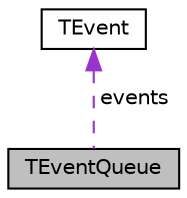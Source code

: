 digraph "TEventQueue"
{
 // LATEX_PDF_SIZE
  edge [fontname="Helvetica",fontsize="10",labelfontname="Helvetica",labelfontsize="10"];
  node [fontname="Helvetica",fontsize="10",shape=record];
  Node1 [label="TEventQueue",height=0.2,width=0.4,color="black", fillcolor="grey75", style="filled", fontcolor="black",tooltip="Fixed-size Event Queue structure."];
  Node2 -> Node1 [dir="back",color="darkorchid3",fontsize="10",style="dashed",label=" events" ,fontname="Helvetica"];
  Node2 [label="TEvent",height=0.2,width=0.4,color="black", fillcolor="white", style="filled",URL="$struct_t_event.html",tooltip="Event structure containing a signal and payload."];
}
